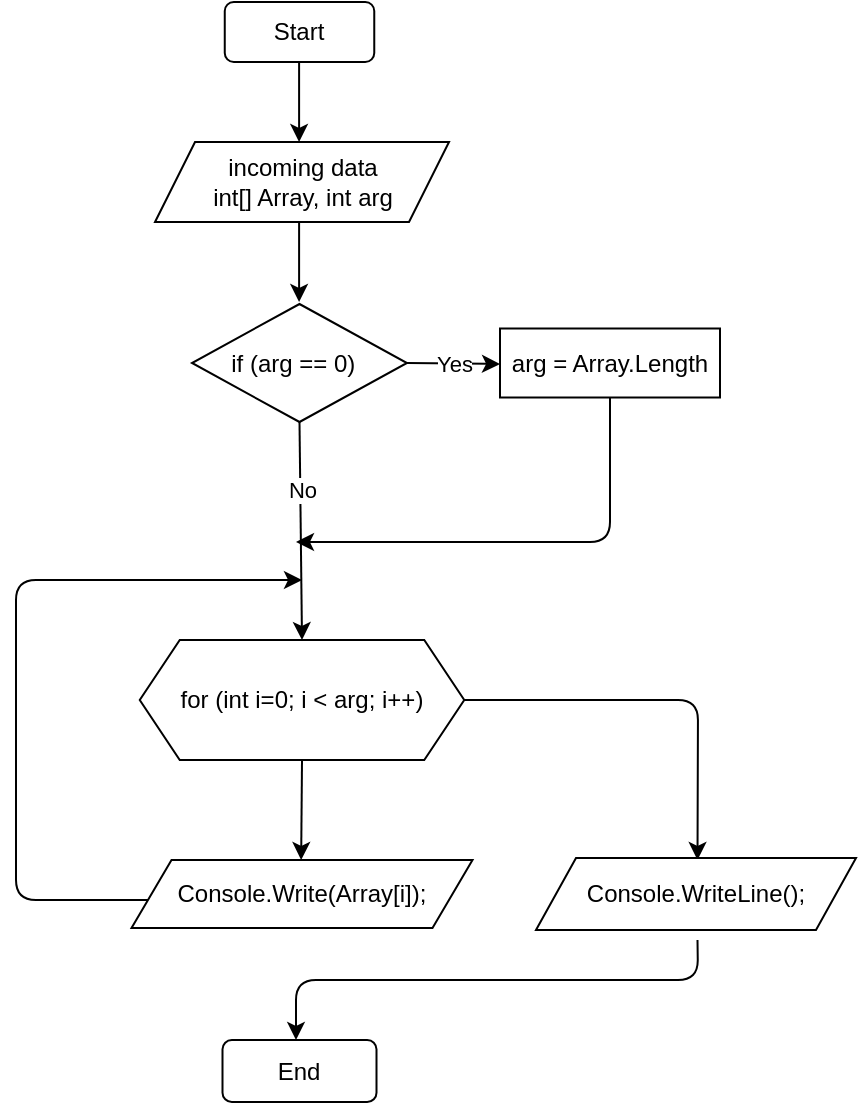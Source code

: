 <mxfile>
    <diagram id="EK19xXZXsurz1Jw2k540" name="Страница 1">
        <mxGraphModel dx="1196" dy="697" grid="1" gridSize="10" guides="1" tooltips="1" connect="1" arrows="1" fold="1" page="1" pageScale="1" pageWidth="827" pageHeight="1169" math="0" shadow="0">
            <root>
                <mxCell id="0"/>
                <mxCell id="1" parent="0"/>
                <mxCell id="2" value="Start" style="rounded=1;whiteSpace=wrap;html=1;" parent="1" vertex="1">
                    <mxGeometry x="334.38" y="70" width="74.75" height="30" as="geometry"/>
                </mxCell>
                <mxCell id="3" value="" style="endArrow=classic;html=1;" parent="1" edge="1">
                    <mxGeometry width="50" height="50" relative="1" as="geometry">
                        <mxPoint x="371.55" y="100" as="sourcePoint"/>
                        <mxPoint x="371.55" y="140" as="targetPoint"/>
                    </mxGeometry>
                </mxCell>
                <mxCell id="5" value="if (arg == 0)&amp;nbsp;&amp;nbsp;" style="rhombus;whiteSpace=wrap;html=1;" parent="1" vertex="1">
                    <mxGeometry x="318" y="221" width="107.5" height="59" as="geometry"/>
                </mxCell>
                <mxCell id="7" value="for (int i=0; i &amp;lt; arg; i++)" style="shape=hexagon;perimeter=hexagonPerimeter2;whiteSpace=wrap;html=1;fixedSize=1;" parent="1" vertex="1">
                    <mxGeometry x="291.88" y="389" width="162.25" height="60" as="geometry"/>
                </mxCell>
                <mxCell id="8" value="" style="endArrow=classic;html=1;exitX=0.5;exitY=1;exitDx=0;exitDy=0;" parent="1" source="7" edge="1">
                    <mxGeometry width="50" height="50" relative="1" as="geometry">
                        <mxPoint x="372.58" y="459" as="sourcePoint"/>
                        <mxPoint x="372.58" y="499" as="targetPoint"/>
                    </mxGeometry>
                </mxCell>
                <mxCell id="10" value="End" style="rounded=1;whiteSpace=wrap;html=1;" parent="1" vertex="1">
                    <mxGeometry x="333.25" y="589" width="77" height="31" as="geometry"/>
                </mxCell>
                <mxCell id="11" value="" style="endArrow=classic;html=1;exitX=0.5;exitY=1;exitDx=0;exitDy=0;" parent="1" edge="1">
                    <mxGeometry width="50" height="50" relative="1" as="geometry">
                        <mxPoint x="570.75" y="539" as="sourcePoint"/>
                        <mxPoint x="370" y="589" as="targetPoint"/>
                        <Array as="points">
                            <mxPoint x="571" y="559"/>
                            <mxPoint x="370" y="559"/>
                        </Array>
                    </mxGeometry>
                </mxCell>
                <mxCell id="13" value="" style="endArrow=classic;html=1;exitX=0;exitY=0.5;exitDx=0;exitDy=0;" parent="1" edge="1">
                    <mxGeometry width="50" height="50" relative="1" as="geometry">
                        <mxPoint x="307.01" y="519" as="sourcePoint"/>
                        <mxPoint x="373" y="359" as="targetPoint"/>
                        <Array as="points">
                            <mxPoint x="230" y="519"/>
                            <mxPoint x="230" y="359"/>
                        </Array>
                    </mxGeometry>
                </mxCell>
                <mxCell id="14" value="" style="endArrow=classic;html=1;entryX=0.5;entryY=0;entryDx=0;entryDy=0;exitX=1;exitY=0.5;exitDx=0;exitDy=0;" parent="1" source="7" edge="1">
                    <mxGeometry width="50" height="50" relative="1" as="geometry">
                        <mxPoint x="480" y="419" as="sourcePoint"/>
                        <mxPoint x="570.75" y="499" as="targetPoint"/>
                        <Array as="points">
                            <mxPoint x="571" y="419"/>
                        </Array>
                    </mxGeometry>
                </mxCell>
                <mxCell id="16" value="" style="endArrow=classic;html=1;" edge="1" parent="1">
                    <mxGeometry width="50" height="50" relative="1" as="geometry">
                        <mxPoint x="371.55" y="180" as="sourcePoint"/>
                        <mxPoint x="371.55" y="220" as="targetPoint"/>
                    </mxGeometry>
                </mxCell>
                <mxCell id="17" value="&lt;span&gt;arg = Array.Length&lt;/span&gt;" style="rounded=0;whiteSpace=wrap;html=1;" vertex="1" parent="1">
                    <mxGeometry x="472" y="233.25" width="110" height="34.5" as="geometry"/>
                </mxCell>
                <mxCell id="18" value="" style="endArrow=classic;html=1;exitX=1;exitY=0.5;exitDx=0;exitDy=0;" edge="1" parent="1" source="5">
                    <mxGeometry width="50" height="50" relative="1" as="geometry">
                        <mxPoint x="532" y="280" as="sourcePoint"/>
                        <mxPoint x="472" y="251" as="targetPoint"/>
                    </mxGeometry>
                </mxCell>
                <mxCell id="19" value="Yes" style="edgeLabel;html=1;align=center;verticalAlign=middle;resizable=0;points=[];" vertex="1" connectable="0" parent="18">
                    <mxGeometry x="-0.395" y="-2" relative="1" as="geometry">
                        <mxPoint x="9" y="-2" as="offset"/>
                    </mxGeometry>
                </mxCell>
                <mxCell id="20" value="" style="endArrow=classic;html=1;exitX=0.5;exitY=1;exitDx=0;exitDy=0;entryX=0.5;entryY=0;entryDx=0;entryDy=0;" edge="1" parent="1" source="5" target="7">
                    <mxGeometry width="50" height="50" relative="1" as="geometry">
                        <mxPoint x="432" y="340" as="sourcePoint"/>
                        <mxPoint x="372" y="340" as="targetPoint"/>
                    </mxGeometry>
                </mxCell>
                <mxCell id="21" value="No" style="edgeLabel;html=1;align=center;verticalAlign=middle;resizable=0;points=[];" vertex="1" connectable="0" parent="20">
                    <mxGeometry x="-0.387" y="1" relative="1" as="geometry">
                        <mxPoint as="offset"/>
                    </mxGeometry>
                </mxCell>
                <mxCell id="22" value="" style="endArrow=classic;html=1;exitX=0.5;exitY=1;exitDx=0;exitDy=0;" edge="1" parent="1" source="17">
                    <mxGeometry width="50" height="50" relative="1" as="geometry">
                        <mxPoint x="432" y="340" as="sourcePoint"/>
                        <mxPoint x="370" y="340" as="targetPoint"/>
                        <Array as="points">
                            <mxPoint x="527" y="340"/>
                        </Array>
                    </mxGeometry>
                </mxCell>
                <mxCell id="23" value="&lt;span&gt;incoming data&lt;/span&gt;&lt;br&gt;&lt;span&gt;int[] Array, int arg&lt;/span&gt;" style="shape=parallelogram;perimeter=parallelogramPerimeter;whiteSpace=wrap;html=1;fixedSize=1;" vertex="1" parent="1">
                    <mxGeometry x="299.51" y="140" width="147" height="40" as="geometry"/>
                </mxCell>
                <mxCell id="24" value="&lt;span&gt;Console.Write(Array[i]);&lt;/span&gt;" style="shape=parallelogram;perimeter=parallelogramPerimeter;whiteSpace=wrap;html=1;fixedSize=1;" vertex="1" parent="1">
                    <mxGeometry x="287.76" y="499" width="170.49" height="34" as="geometry"/>
                </mxCell>
                <mxCell id="25" value="&lt;span&gt;Console.WriteLine();&lt;/span&gt;" style="shape=parallelogram;perimeter=parallelogramPerimeter;whiteSpace=wrap;html=1;fixedSize=1;" vertex="1" parent="1">
                    <mxGeometry x="490" y="498" width="160" height="36" as="geometry"/>
                </mxCell>
            </root>
        </mxGraphModel>
    </diagram>
</mxfile>